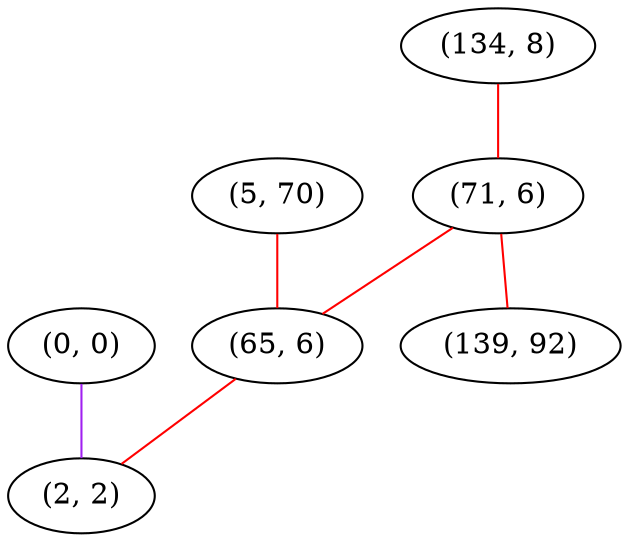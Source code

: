 graph "" {
"(0, 0)";
"(134, 8)";
"(5, 70)";
"(71, 6)";
"(139, 92)";
"(65, 6)";
"(2, 2)";
"(0, 0)" -- "(2, 2)"  [color=purple, key=0, weight=4];
"(134, 8)" -- "(71, 6)"  [color=red, key=0, weight=1];
"(5, 70)" -- "(65, 6)"  [color=red, key=0, weight=1];
"(71, 6)" -- "(139, 92)"  [color=red, key=0, weight=1];
"(71, 6)" -- "(65, 6)"  [color=red, key=0, weight=1];
"(65, 6)" -- "(2, 2)"  [color=red, key=0, weight=1];
}
